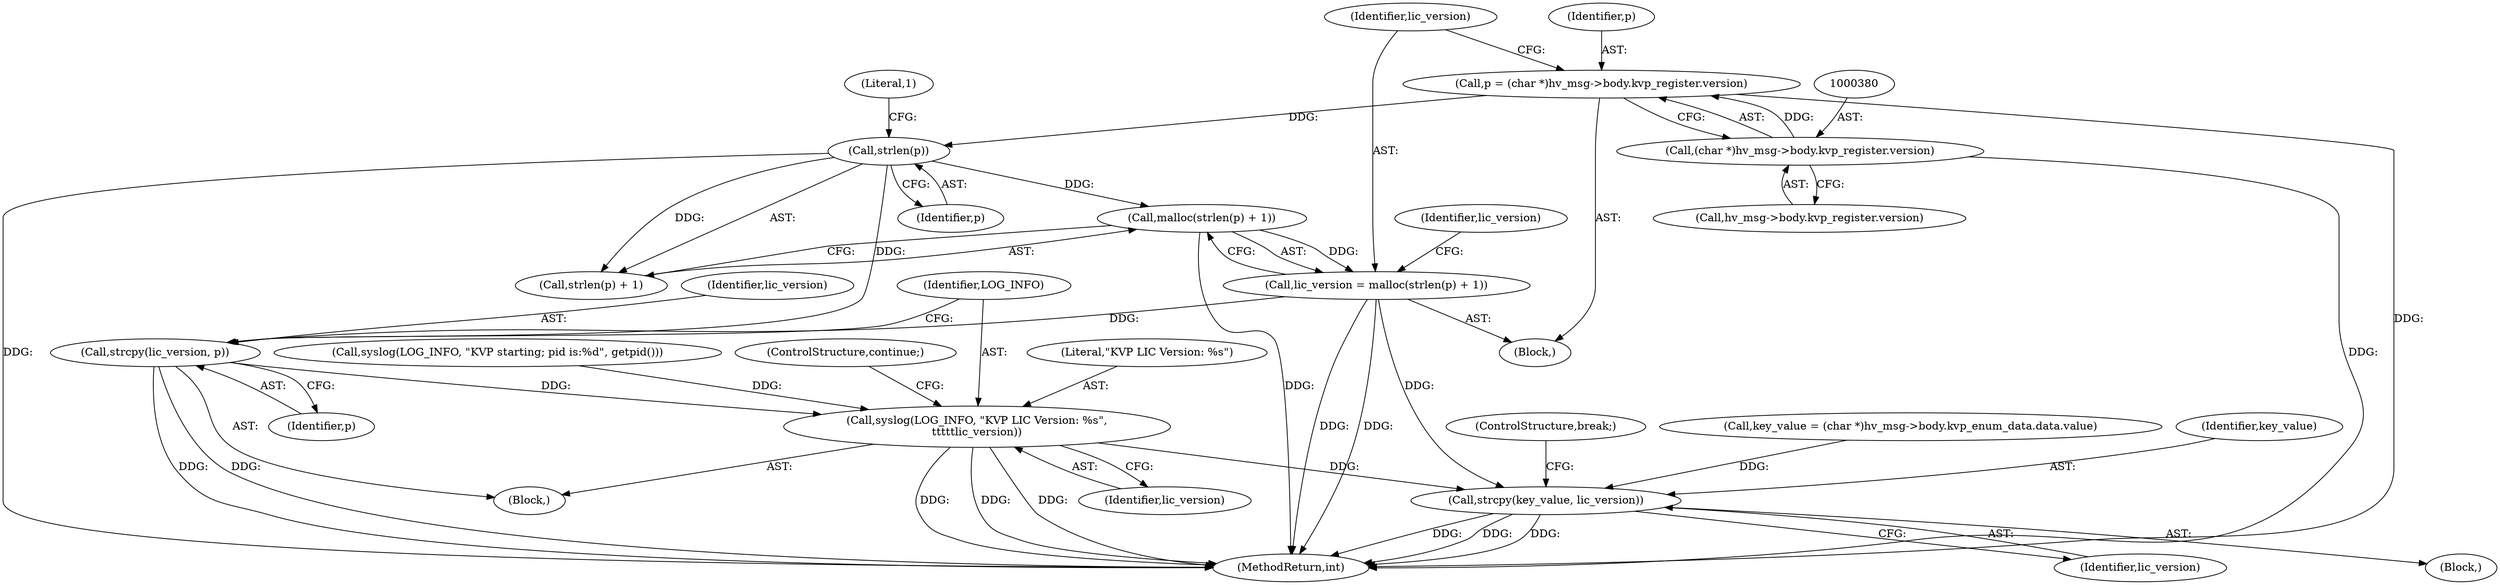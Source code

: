 digraph "0_linux_bcc2c9c3fff859e0eb019fe6fec26f9b8eba795c@API" {
"1000390" [label="(Call,malloc(strlen(p) + 1))"];
"1000392" [label="(Call,strlen(p))"];
"1000377" [label="(Call,p = (char *)hv_msg->body.kvp_register.version)"];
"1000379" [label="(Call,(char *)hv_msg->body.kvp_register.version)"];
"1000388" [label="(Call,lic_version = malloc(strlen(p) + 1))"];
"1000398" [label="(Call,strcpy(lic_version, p))"];
"1000401" [label="(Call,syslog(LOG_INFO, \"KVP LIC Version: %s\",\n\t\t\t\t\tlic_version))"];
"1000663" [label="(Call,strcpy(key_value, lic_version))"];
"1000388" [label="(Call,lic_version = malloc(strlen(p) + 1))"];
"1000403" [label="(Literal,\"KVP LIC Version: %s\")"];
"1000663" [label="(Call,strcpy(key_value, lic_version))"];
"1000389" [label="(Identifier,lic_version)"];
"1000129" [label="(Call,syslog(LOG_INFO, \"KVP starting; pid is:%d\", getpid()))"];
"1000784" [label="(MethodReturn,int)"];
"1000381" [label="(Call,hv_msg->body.kvp_register.version)"];
"1000400" [label="(Identifier,p)"];
"1000392" [label="(Call,strlen(p))"];
"1000402" [label="(Identifier,LOG_INFO)"];
"1000379" [label="(Call,(char *)hv_msg->body.kvp_register.version)"];
"1000394" [label="(Literal,1)"];
"1000398" [label="(Call,strcpy(lic_version, p))"];
"1000629" [label="(Call,key_value = (char *)hv_msg->body.kvp_enum_data.data.value)"];
"1000401" [label="(Call,syslog(LOG_INFO, \"KVP LIC Version: %s\",\n\t\t\t\t\tlic_version))"];
"1000399" [label="(Identifier,lic_version)"];
"1000404" [label="(Identifier,lic_version)"];
"1000390" [label="(Call,malloc(strlen(p) + 1))"];
"1000410" [label="(ControlStructure,continue;)"];
"1000378" [label="(Identifier,p)"];
"1000391" [label="(Call,strlen(p) + 1)"];
"1000375" [label="(Block,)"];
"1000393" [label="(Identifier,p)"];
"1000397" [label="(Block,)"];
"1000664" [label="(Identifier,key_value)"];
"1000377" [label="(Call,p = (char *)hv_msg->body.kvp_register.version)"];
"1000396" [label="(Identifier,lic_version)"];
"1000650" [label="(Block,)"];
"1000666" [label="(ControlStructure,break;)"];
"1000665" [label="(Identifier,lic_version)"];
"1000390" -> "1000388"  [label="AST: "];
"1000390" -> "1000391"  [label="CFG: "];
"1000391" -> "1000390"  [label="AST: "];
"1000388" -> "1000390"  [label="CFG: "];
"1000390" -> "1000784"  [label="DDG: "];
"1000390" -> "1000388"  [label="DDG: "];
"1000392" -> "1000390"  [label="DDG: "];
"1000392" -> "1000391"  [label="AST: "];
"1000392" -> "1000393"  [label="CFG: "];
"1000393" -> "1000392"  [label="AST: "];
"1000394" -> "1000392"  [label="CFG: "];
"1000392" -> "1000784"  [label="DDG: "];
"1000392" -> "1000391"  [label="DDG: "];
"1000377" -> "1000392"  [label="DDG: "];
"1000392" -> "1000398"  [label="DDG: "];
"1000377" -> "1000375"  [label="AST: "];
"1000377" -> "1000379"  [label="CFG: "];
"1000378" -> "1000377"  [label="AST: "];
"1000379" -> "1000377"  [label="AST: "];
"1000389" -> "1000377"  [label="CFG: "];
"1000377" -> "1000784"  [label="DDG: "];
"1000379" -> "1000377"  [label="DDG: "];
"1000379" -> "1000381"  [label="CFG: "];
"1000380" -> "1000379"  [label="AST: "];
"1000381" -> "1000379"  [label="AST: "];
"1000379" -> "1000784"  [label="DDG: "];
"1000388" -> "1000375"  [label="AST: "];
"1000389" -> "1000388"  [label="AST: "];
"1000396" -> "1000388"  [label="CFG: "];
"1000388" -> "1000784"  [label="DDG: "];
"1000388" -> "1000784"  [label="DDG: "];
"1000388" -> "1000398"  [label="DDG: "];
"1000388" -> "1000663"  [label="DDG: "];
"1000398" -> "1000397"  [label="AST: "];
"1000398" -> "1000400"  [label="CFG: "];
"1000399" -> "1000398"  [label="AST: "];
"1000400" -> "1000398"  [label="AST: "];
"1000402" -> "1000398"  [label="CFG: "];
"1000398" -> "1000784"  [label="DDG: "];
"1000398" -> "1000784"  [label="DDG: "];
"1000398" -> "1000401"  [label="DDG: "];
"1000401" -> "1000397"  [label="AST: "];
"1000401" -> "1000404"  [label="CFG: "];
"1000402" -> "1000401"  [label="AST: "];
"1000403" -> "1000401"  [label="AST: "];
"1000404" -> "1000401"  [label="AST: "];
"1000410" -> "1000401"  [label="CFG: "];
"1000401" -> "1000784"  [label="DDG: "];
"1000401" -> "1000784"  [label="DDG: "];
"1000401" -> "1000784"  [label="DDG: "];
"1000129" -> "1000401"  [label="DDG: "];
"1000401" -> "1000663"  [label="DDG: "];
"1000663" -> "1000650"  [label="AST: "];
"1000663" -> "1000665"  [label="CFG: "];
"1000664" -> "1000663"  [label="AST: "];
"1000665" -> "1000663"  [label="AST: "];
"1000666" -> "1000663"  [label="CFG: "];
"1000663" -> "1000784"  [label="DDG: "];
"1000663" -> "1000784"  [label="DDG: "];
"1000663" -> "1000784"  [label="DDG: "];
"1000629" -> "1000663"  [label="DDG: "];
}
